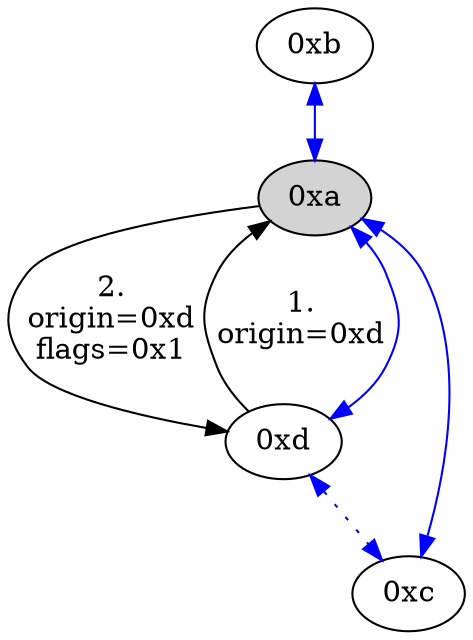 digraph test10 {
    "0xb" -> a [color=blue, dir=both, len=1.00]
    "0xd" -> "0xc" [color=blue, style=dotted, dir=both]
    "0xc" -> a [color=blue, dir=both, len=1.00]
    "0xd" -> a [label="1.\norigin=0xd"]
    a -> "0xd" [label="2.\norigin=0xd\nflags=0x1"]
    "0xd" -> a [color=blue, dir=both, len=1.00]
    a [style=filled, label="0xa"]
}
